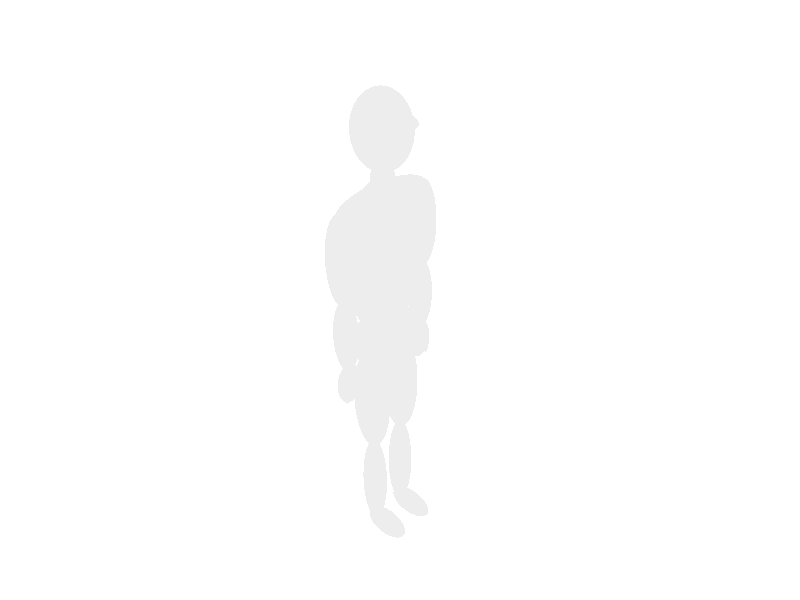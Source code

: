 #include "colors.inc"    
global_settings {  assumed_gamma 1.0 }



camera{
            location <1000,1000,1000>
            look_at <0,0,0 >
    }
    
light_source{
            <000,2000,2000>
            color White
    }
    
 #declare lfoot =
 sphere{
      0,1 scale<40,20,80>
    //  texture{pigment{color rgbf <1,0.95,0.9,0.8> }}
   } 
   
   
    #declare rfoot =
 sphere{
      0,1 scale<40,20,80>
    //  texture{pigment{color rgbf <1,0.95,0.9,0.8> }}
   } 
   
   
   
    #declare lleg =
 sphere{
      0,1 scale<40,200,40>
   //   texture{pigment{color rgbf <1,0.95,0.9,0.8> }}
   } 
   
   
   
    #declare rleg =
 sphere{
      0,1 scale<40,200,40>
      //texture{pigment{color rgbf <1,0.95,0.9,0.8> }}
   }   
   
   
    #declare lthigh =
 sphere{
      0,1 scale<50,200,60>
    //  texture{pigment{color rgbf <1,0.95,0.9,0.8> }}
   } 
   
   
   
    #declare rthigh =
 sphere{
      0,1 scale<50,200,60>
  //    texture{pigment{color rgbf <1,0.95,0.9,0.8> }}
   } 
   
    #declare luarmt =
 sphere{
      0,1 scale<40,135,40>
//      texture{pigment{color rgbf <1,0.95,0.9,0.8> }}
   } 
   
   
    #declare luarm =
 sphere{
      0,1 scale<40,135,40>
//      texture{pigment{color rgbf <1,0.95,0.9,0.8> }}
   } 
   
   
    #declare ruarm =
 sphere{
      0,1 scale<40,135,40>
//      texture{pigment{color rgbf <1,0.95,0.9,0.8> }}
   } 
   
    #declare llarm =
 sphere{
      0,1 scale<35,120,35>
      //texture{pigment{color rgbf <1,0.95,0.9,0.8> }}
   } 
   
    #declare rlarm =
 sphere{
      0,1 scale<35,120,35>
    //  texture{pigment{color rgbf <1,0.95,0.9,0.8> }}
   }
   
   
    #declare lhand =
 sphere{
      0,1 scale<40,70,20>
  //    texture{pigment{color rgbf <1,0.95,0.9,0.8> }}
   } 
   
   
    #declare rhand =
 sphere{
      0,1 scale<40,70,20>
//      texture{pigment{color rgbf <1,0.95,0.9,0.8> }}
   }
   
   
    #declare lthumb =
 sphere{
      0,1 scale<10,50,10>
      //texture{pigment{color rgbf <1,0.95,0.9,0.8> }}
   } 
   
    #declare rthumb =
 sphere{
      0,1 scale<10,50,10>
    //  texture{pigment{color rgbf <1,0.95,0.9,0.8> }}
   }  
   
   
   
    #declare head =
 sphere{
      0,1 scale<73,100,80>
  //    texture{pigment{color rgbf <1,0.95,0.9,0.8> }}
   } 
   
   
    #declare nose =
 sphere{
      0,1 scale<20,20,60>
//      texture{pigment{color rgbf <1,0.95,0.9,0.8> }}
   } 
   
    #declare neck =
 sphere{
      0,1 scale<30,60,30>
   //   texture{pigment{color rgbf <1,0.95,0.9,0.8> }}
   }  
   
   
    #declare shldrs =
 sphere{
      0,1 scale<155,50,40>
      //texture{pigment{color rgbf <1,0.95,0.9,0.8> }}
   } 
   

   
    #declare chest =
 sphere{
      0,1 scale<130,230,75>
     // texture{pigment{color rgbf <1,0.95,0.9,0.8> }}
   } 
   
    #declare pelvis =
 sphere{
      0,1 scale<120,75,75>
     // texture{pigment{color rgbf <1,0.95,0.9,0.8> }}
   }
    
#declare plane1 =   
     plane{
            y,-200+20
            texture{pigment{color White}}
        } 
    
  background{ color White}
  
  union{//whole body 
  union{//neck +,
  union{//spine +,
  union{//thumb+
  union{//hands,larmsboth,uarms,shoulders,chest,pelvis both legs
  union{//larmsboth,uarms,shoulders,chest,pelvis both legs
 union{//uarms,shoulders,chest,pelvis both legs 
 union{   //shoulders,chest,pelvis both legs
 union{   //chest,pelvis,legs
  union{  //pelvis,legs
   
   union{ //left leg
   
   object{lfoot translate<0,-200+20,55>}
   object{lleg }
   object{lthigh translate<0,185+200,0>}
    
    }
              
    
     union{//right leg
   
   object{rfoot translate<0,-200+20,55>}
   object{rleg }
   object{rthigh translate<0,185+200,0>}
           translate<120,0,0>
      }
      
      
     object{pelvis translate <60,200+400-15+75-50,0>}
     
     
     }
     
     object{chest translate<60,200+400-15+150+150+15+15-200+155,0>}
    } 
    
    
    
    object{shldrs translate <60-155+155,200+400-15+150+150+15+15+230-100-10,0>}
    
    }
    
    object{luarm translate<60-155-40+40+10,200+400-15+150+150+15+15+230-100-120-10,0>}
     object{ruarm translate<60-155-40+40+10+155*2-20,200+400-15+150+150+15+15+230-100-120-10,0>}
     }
     
    object{llarm translate <60-155-40+40+10,200+400-15+150+150+15+15+230-100-120-115-120-10,0 >}
    object{llarm translate <60-155-40+40+10+155*2-20,200+400-15+150+150+15+15+230-100-120-115-120-10,0 >} 
    }
    
    object{lhand translate <60-155-40+40+10,200+400-15+150+150+15+15+230-100-120-115-120-10-115-70-5+20,0>}
    object{rhand translate <60-155-40+40+10+155*2-20,200+400-15+150+150+15+15+230-100-120-115-120-10-115-70-5+20,0>}
    }
    object{lthumb translate <60-155-40+40+10-20,200+400-15+150+150+15+15+230-100-120-115-120-10-115-70-5+20-70-50+70+40,10>}
    object{rthumb translate <60-155-40+40+10+155*2-20+20,200+400-15+150+150+15+15+230-100-120-115-120-10-115-70-5+20-70-50+70+40,10>} 
    }
    object{neck translate < 60-155+155,200+400-15+150+150+15+15+230-100-10+50+10,0 >}
    }
    object{head translate < 60-155+155,200+400-15+150+150+15+15+230-100-10+50+10+20+100,0 >}
    }
    object{nose  translate < 60-155+155,200+400-15+150+150+15+15+230-100-10+50+10+20+100+30+10,55 >}
    
    object{plane1} 
    translate<0,-700,0>
    texture {pigment{color Gray85}}
    
   
    }
    
   